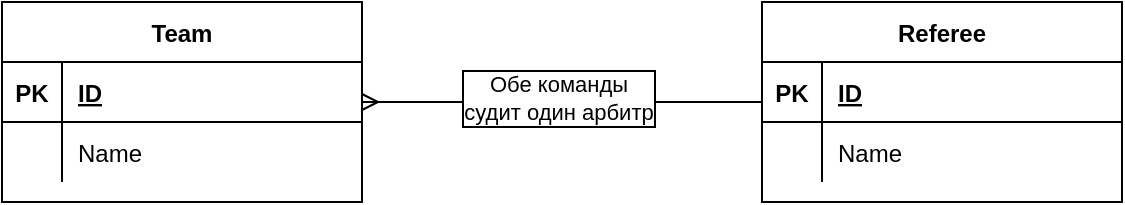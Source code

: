 <mxfile version="15.1.3" type="device"><diagram id="8WK99cqEAFC_7Ipd_4MZ" name="Page-1"><mxGraphModel dx="853" dy="493" grid="1" gridSize="10" guides="1" tooltips="1" connect="1" arrows="1" fold="1" page="1" pageScale="1" pageWidth="827" pageHeight="1169" math="0" shadow="0"><root><mxCell id="0"/><mxCell id="1" parent="0"/><mxCell id="Pz8jCsW-iVavaoqgQFu9-1" value="Team" style="shape=table;startSize=30;container=1;collapsible=1;childLayout=tableLayout;fixedRows=1;rowLines=0;fontStyle=1;align=center;resizeLast=1;" vertex="1" parent="1"><mxGeometry x="100" y="280" width="180" height="100" as="geometry"/></mxCell><mxCell id="Pz8jCsW-iVavaoqgQFu9-2" value="" style="shape=partialRectangle;collapsible=0;dropTarget=0;pointerEvents=0;fillColor=none;top=0;left=0;bottom=1;right=0;points=[[0,0.5],[1,0.5]];portConstraint=eastwest;" vertex="1" parent="Pz8jCsW-iVavaoqgQFu9-1"><mxGeometry y="30" width="180" height="30" as="geometry"/></mxCell><mxCell id="Pz8jCsW-iVavaoqgQFu9-3" value="PK" style="shape=partialRectangle;connectable=0;fillColor=none;top=0;left=0;bottom=0;right=0;fontStyle=1;overflow=hidden;" vertex="1" parent="Pz8jCsW-iVavaoqgQFu9-2"><mxGeometry width="30" height="30" as="geometry"/></mxCell><mxCell id="Pz8jCsW-iVavaoqgQFu9-4" value="ID" style="shape=partialRectangle;connectable=0;fillColor=none;top=0;left=0;bottom=0;right=0;align=left;spacingLeft=6;fontStyle=5;overflow=hidden;" vertex="1" parent="Pz8jCsW-iVavaoqgQFu9-2"><mxGeometry x="30" width="150" height="30" as="geometry"/></mxCell><mxCell id="Pz8jCsW-iVavaoqgQFu9-5" value="" style="shape=partialRectangle;collapsible=0;dropTarget=0;pointerEvents=0;fillColor=none;top=0;left=0;bottom=0;right=0;points=[[0,0.5],[1,0.5]];portConstraint=eastwest;" vertex="1" parent="Pz8jCsW-iVavaoqgQFu9-1"><mxGeometry y="60" width="180" height="30" as="geometry"/></mxCell><mxCell id="Pz8jCsW-iVavaoqgQFu9-6" value="" style="shape=partialRectangle;connectable=0;fillColor=none;top=0;left=0;bottom=0;right=0;editable=1;overflow=hidden;" vertex="1" parent="Pz8jCsW-iVavaoqgQFu9-5"><mxGeometry width="30" height="30" as="geometry"/></mxCell><mxCell id="Pz8jCsW-iVavaoqgQFu9-7" value="Name" style="shape=partialRectangle;connectable=0;fillColor=none;top=0;left=0;bottom=0;right=0;align=left;spacingLeft=6;overflow=hidden;" vertex="1" parent="Pz8jCsW-iVavaoqgQFu9-5"><mxGeometry x="30" width="150" height="30" as="geometry"/></mxCell><mxCell id="Pz8jCsW-iVavaoqgQFu9-14" value="Referee" style="shape=table;startSize=30;container=1;collapsible=1;childLayout=tableLayout;fixedRows=1;rowLines=0;fontStyle=1;align=center;resizeLast=1;" vertex="1" parent="1"><mxGeometry x="480" y="280" width="180" height="100" as="geometry"/></mxCell><mxCell id="Pz8jCsW-iVavaoqgQFu9-15" value="" style="shape=partialRectangle;collapsible=0;dropTarget=0;pointerEvents=0;fillColor=none;top=0;left=0;bottom=1;right=0;points=[[0,0.5],[1,0.5]];portConstraint=eastwest;" vertex="1" parent="Pz8jCsW-iVavaoqgQFu9-14"><mxGeometry y="30" width="180" height="30" as="geometry"/></mxCell><mxCell id="Pz8jCsW-iVavaoqgQFu9-16" value="PK" style="shape=partialRectangle;connectable=0;fillColor=none;top=0;left=0;bottom=0;right=0;fontStyle=1;overflow=hidden;" vertex="1" parent="Pz8jCsW-iVavaoqgQFu9-15"><mxGeometry width="30" height="30" as="geometry"/></mxCell><mxCell id="Pz8jCsW-iVavaoqgQFu9-17" value="ID" style="shape=partialRectangle;connectable=0;fillColor=none;top=0;left=0;bottom=0;right=0;align=left;spacingLeft=6;fontStyle=5;overflow=hidden;" vertex="1" parent="Pz8jCsW-iVavaoqgQFu9-15"><mxGeometry x="30" width="150" height="30" as="geometry"/></mxCell><mxCell id="Pz8jCsW-iVavaoqgQFu9-21" value="" style="shape=partialRectangle;collapsible=0;dropTarget=0;pointerEvents=0;fillColor=none;top=0;left=0;bottom=0;right=0;points=[[0,0.5],[1,0.5]];portConstraint=eastwest;" vertex="1" parent="Pz8jCsW-iVavaoqgQFu9-14"><mxGeometry y="60" width="180" height="30" as="geometry"/></mxCell><mxCell id="Pz8jCsW-iVavaoqgQFu9-22" value="" style="shape=partialRectangle;connectable=0;fillColor=none;top=0;left=0;bottom=0;right=0;editable=1;overflow=hidden;" vertex="1" parent="Pz8jCsW-iVavaoqgQFu9-21"><mxGeometry width="30" height="30" as="geometry"/></mxCell><mxCell id="Pz8jCsW-iVavaoqgQFu9-23" value="Name" style="shape=partialRectangle;connectable=0;fillColor=none;top=0;left=0;bottom=0;right=0;align=left;spacingLeft=6;overflow=hidden;" vertex="1" parent="Pz8jCsW-iVavaoqgQFu9-21"><mxGeometry x="30" width="150" height="30" as="geometry"/></mxCell><mxCell id="Pz8jCsW-iVavaoqgQFu9-27" value="" style="edgeStyle=entityRelationEdgeStyle;fontSize=12;html=1;endArrow=ERmany;" edge="1" parent="1" source="Pz8jCsW-iVavaoqgQFu9-14" target="Pz8jCsW-iVavaoqgQFu9-1"><mxGeometry width="100" height="100" relative="1" as="geometry"><mxPoint x="320" y="530" as="sourcePoint"/><mxPoint x="420" y="430" as="targetPoint"/></mxGeometry></mxCell><mxCell id="Pz8jCsW-iVavaoqgQFu9-28" value="Обе команды&lt;br&gt;судит один арбитр" style="edgeLabel;html=1;align=center;verticalAlign=middle;resizable=0;points=[];labelBorderColor=#000000;" vertex="1" connectable="0" parent="Pz8jCsW-iVavaoqgQFu9-27"><mxGeometry x="0.026" y="-2" relative="1" as="geometry"><mxPoint as="offset"/></mxGeometry></mxCell></root></mxGraphModel></diagram></mxfile>